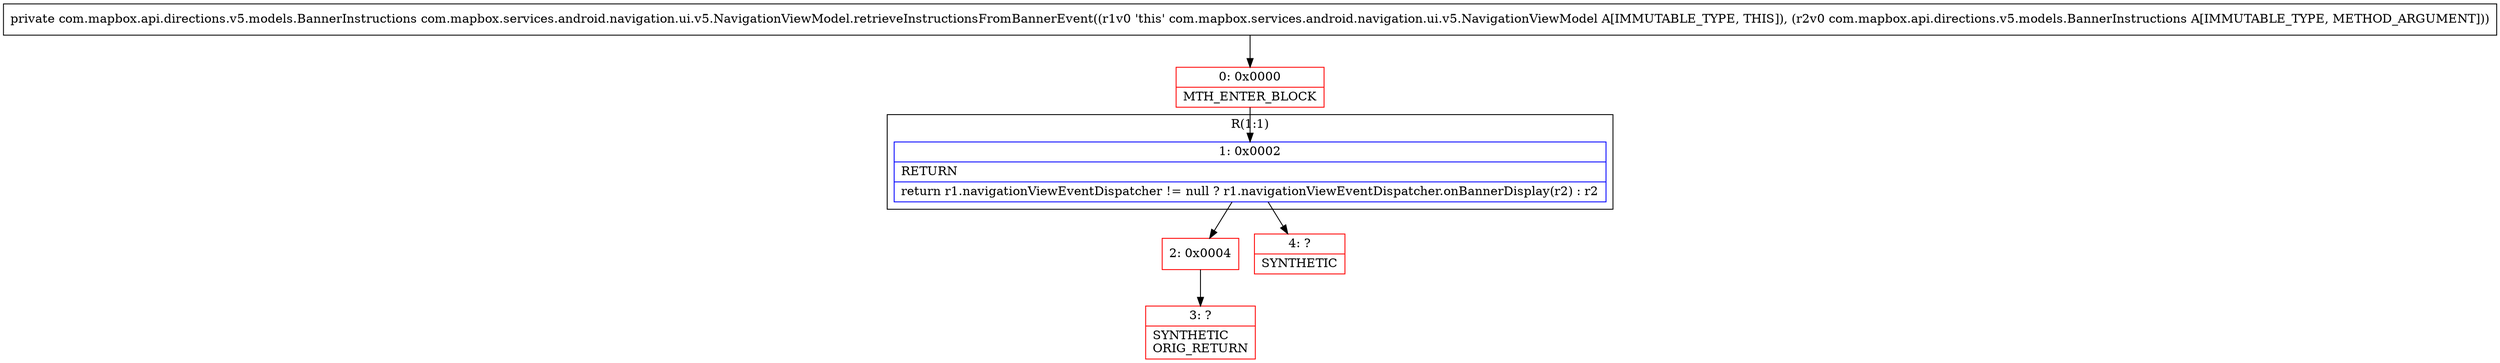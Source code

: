 digraph "CFG forcom.mapbox.services.android.navigation.ui.v5.NavigationViewModel.retrieveInstructionsFromBannerEvent(Lcom\/mapbox\/api\/directions\/v5\/models\/BannerInstructions;)Lcom\/mapbox\/api\/directions\/v5\/models\/BannerInstructions;" {
subgraph cluster_Region_1117945916 {
label = "R(1:1)";
node [shape=record,color=blue];
Node_1 [shape=record,label="{1\:\ 0x0002|RETURN\l|return r1.navigationViewEventDispatcher != null ? r1.navigationViewEventDispatcher.onBannerDisplay(r2) : r2\l}"];
}
Node_0 [shape=record,color=red,label="{0\:\ 0x0000|MTH_ENTER_BLOCK\l}"];
Node_2 [shape=record,color=red,label="{2\:\ 0x0004}"];
Node_3 [shape=record,color=red,label="{3\:\ ?|SYNTHETIC\lORIG_RETURN\l}"];
Node_4 [shape=record,color=red,label="{4\:\ ?|SYNTHETIC\l}"];
MethodNode[shape=record,label="{private com.mapbox.api.directions.v5.models.BannerInstructions com.mapbox.services.android.navigation.ui.v5.NavigationViewModel.retrieveInstructionsFromBannerEvent((r1v0 'this' com.mapbox.services.android.navigation.ui.v5.NavigationViewModel A[IMMUTABLE_TYPE, THIS]), (r2v0 com.mapbox.api.directions.v5.models.BannerInstructions A[IMMUTABLE_TYPE, METHOD_ARGUMENT])) }"];
MethodNode -> Node_0;
Node_1 -> Node_2;
Node_1 -> Node_4;
Node_0 -> Node_1;
Node_2 -> Node_3;
}

